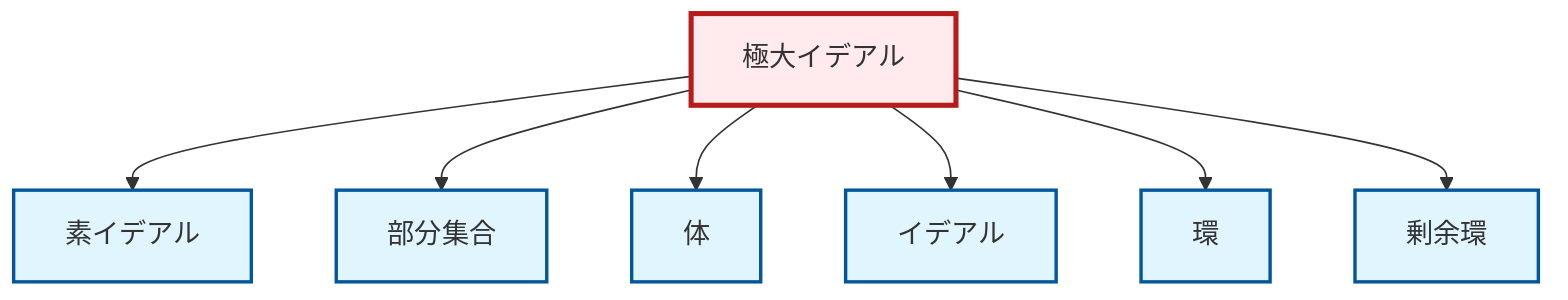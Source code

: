 graph TD
    classDef definition fill:#e1f5fe,stroke:#01579b,stroke-width:2px
    classDef theorem fill:#f3e5f5,stroke:#4a148c,stroke-width:2px
    classDef axiom fill:#fff3e0,stroke:#e65100,stroke-width:2px
    classDef example fill:#e8f5e9,stroke:#1b5e20,stroke-width:2px
    classDef current fill:#ffebee,stroke:#b71c1c,stroke-width:3px
    def-field["体"]:::definition
    def-subset["部分集合"]:::definition
    def-quotient-ring["剰余環"]:::definition
    def-prime-ideal["素イデアル"]:::definition
    def-maximal-ideal["極大イデアル"]:::definition
    def-ideal["イデアル"]:::definition
    def-ring["環"]:::definition
    def-maximal-ideal --> def-prime-ideal
    def-maximal-ideal --> def-subset
    def-maximal-ideal --> def-field
    def-maximal-ideal --> def-ideal
    def-maximal-ideal --> def-ring
    def-maximal-ideal --> def-quotient-ring
    class def-maximal-ideal current